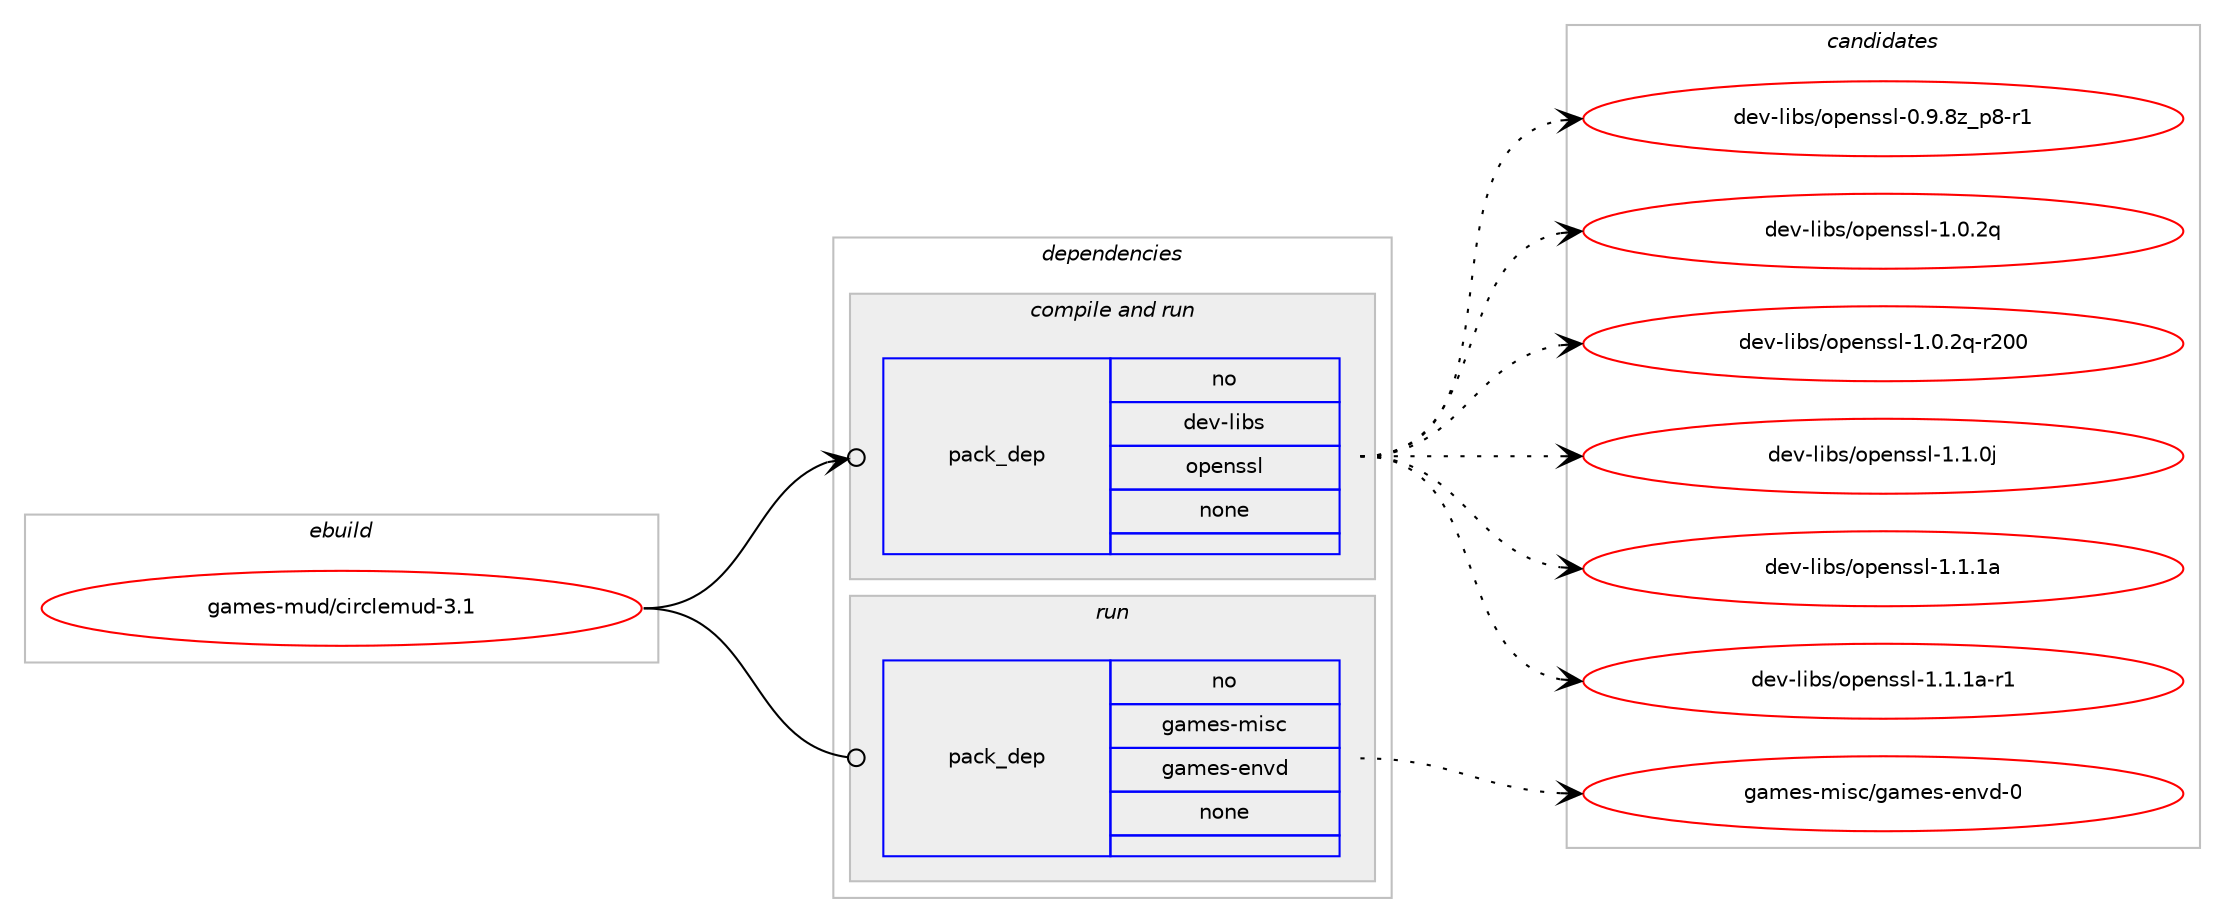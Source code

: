digraph prolog {

# *************
# Graph options
# *************

newrank=true;
concentrate=true;
compound=true;
graph [rankdir=LR,fontname=Helvetica,fontsize=10,ranksep=1.5];#, ranksep=2.5, nodesep=0.2];
edge  [arrowhead=vee];
node  [fontname=Helvetica,fontsize=10];

# **********
# The ebuild
# **********

subgraph cluster_leftcol {
color=gray;
rank=same;
label=<<i>ebuild</i>>;
id [label="games-mud/circlemud-3.1", color=red, width=4, href="../games-mud/circlemud-3.1.svg"];
}

# ****************
# The dependencies
# ****************

subgraph cluster_midcol {
color=gray;
label=<<i>dependencies</i>>;
subgraph cluster_compile {
fillcolor="#eeeeee";
style=filled;
label=<<i>compile</i>>;
}
subgraph cluster_compileandrun {
fillcolor="#eeeeee";
style=filled;
label=<<i>compile and run</i>>;
subgraph pack1712 {
dependency2010 [label=<<TABLE BORDER="0" CELLBORDER="1" CELLSPACING="0" CELLPADDING="4" WIDTH="220"><TR><TD ROWSPAN="6" CELLPADDING="30">pack_dep</TD></TR><TR><TD WIDTH="110">no</TD></TR><TR><TD>dev-libs</TD></TR><TR><TD>openssl</TD></TR><TR><TD>none</TD></TR><TR><TD></TD></TR></TABLE>>, shape=none, color=blue];
}
id:e -> dependency2010:w [weight=20,style="solid",arrowhead="odotvee"];
}
subgraph cluster_run {
fillcolor="#eeeeee";
style=filled;
label=<<i>run</i>>;
subgraph pack1713 {
dependency2011 [label=<<TABLE BORDER="0" CELLBORDER="1" CELLSPACING="0" CELLPADDING="4" WIDTH="220"><TR><TD ROWSPAN="6" CELLPADDING="30">pack_dep</TD></TR><TR><TD WIDTH="110">no</TD></TR><TR><TD>games-misc</TD></TR><TR><TD>games-envd</TD></TR><TR><TD>none</TD></TR><TR><TD></TD></TR></TABLE>>, shape=none, color=blue];
}
id:e -> dependency2011:w [weight=20,style="solid",arrowhead="odot"];
}
}

# **************
# The candidates
# **************

subgraph cluster_choices {
rank=same;
color=gray;
label=<<i>candidates</i>>;

subgraph choice1712 {
color=black;
nodesep=1;
choice10010111845108105981154711111210111011511510845484657465612295112564511449 [label="dev-libs/openssl-0.9.8z_p8-r1", color=red, width=4,href="../dev-libs/openssl-0.9.8z_p8-r1.svg"];
choice100101118451081059811547111112101110115115108454946484650113 [label="dev-libs/openssl-1.0.2q", color=red, width=4,href="../dev-libs/openssl-1.0.2q.svg"];
choice10010111845108105981154711111210111011511510845494648465011345114504848 [label="dev-libs/openssl-1.0.2q-r200", color=red, width=4,href="../dev-libs/openssl-1.0.2q-r200.svg"];
choice100101118451081059811547111112101110115115108454946494648106 [label="dev-libs/openssl-1.1.0j", color=red, width=4,href="../dev-libs/openssl-1.1.0j.svg"];
choice10010111845108105981154711111210111011511510845494649464997 [label="dev-libs/openssl-1.1.1a", color=red, width=4,href="../dev-libs/openssl-1.1.1a.svg"];
choice100101118451081059811547111112101110115115108454946494649974511449 [label="dev-libs/openssl-1.1.1a-r1", color=red, width=4,href="../dev-libs/openssl-1.1.1a-r1.svg"];
dependency2010:e -> choice10010111845108105981154711111210111011511510845484657465612295112564511449:w [style=dotted,weight="100"];
dependency2010:e -> choice100101118451081059811547111112101110115115108454946484650113:w [style=dotted,weight="100"];
dependency2010:e -> choice10010111845108105981154711111210111011511510845494648465011345114504848:w [style=dotted,weight="100"];
dependency2010:e -> choice100101118451081059811547111112101110115115108454946494648106:w [style=dotted,weight="100"];
dependency2010:e -> choice10010111845108105981154711111210111011511510845494649464997:w [style=dotted,weight="100"];
dependency2010:e -> choice100101118451081059811547111112101110115115108454946494649974511449:w [style=dotted,weight="100"];
}
subgraph choice1713 {
color=black;
nodesep=1;
choice1039710910111545109105115994710397109101115451011101181004548 [label="games-misc/games-envd-0", color=red, width=4,href="../games-misc/games-envd-0.svg"];
dependency2011:e -> choice1039710910111545109105115994710397109101115451011101181004548:w [style=dotted,weight="100"];
}
}

}
